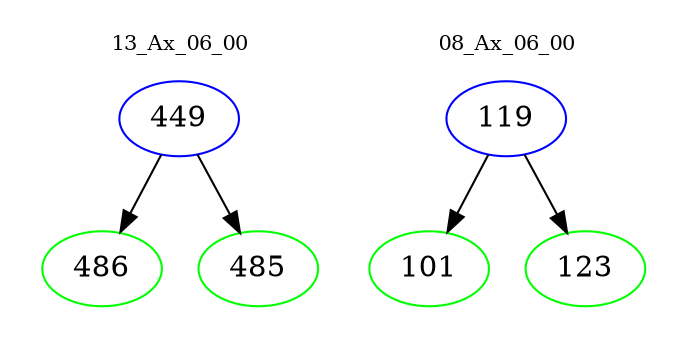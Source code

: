 digraph{
subgraph cluster_0 {
color = white
label = "13_Ax_06_00";
fontsize=10;
T0_449 [label="449", color="blue"]
T0_449 -> T0_486 [color="black"]
T0_486 [label="486", color="green"]
T0_449 -> T0_485 [color="black"]
T0_485 [label="485", color="green"]
}
subgraph cluster_1 {
color = white
label = "08_Ax_06_00";
fontsize=10;
T1_119 [label="119", color="blue"]
T1_119 -> T1_101 [color="black"]
T1_101 [label="101", color="green"]
T1_119 -> T1_123 [color="black"]
T1_123 [label="123", color="green"]
}
}

